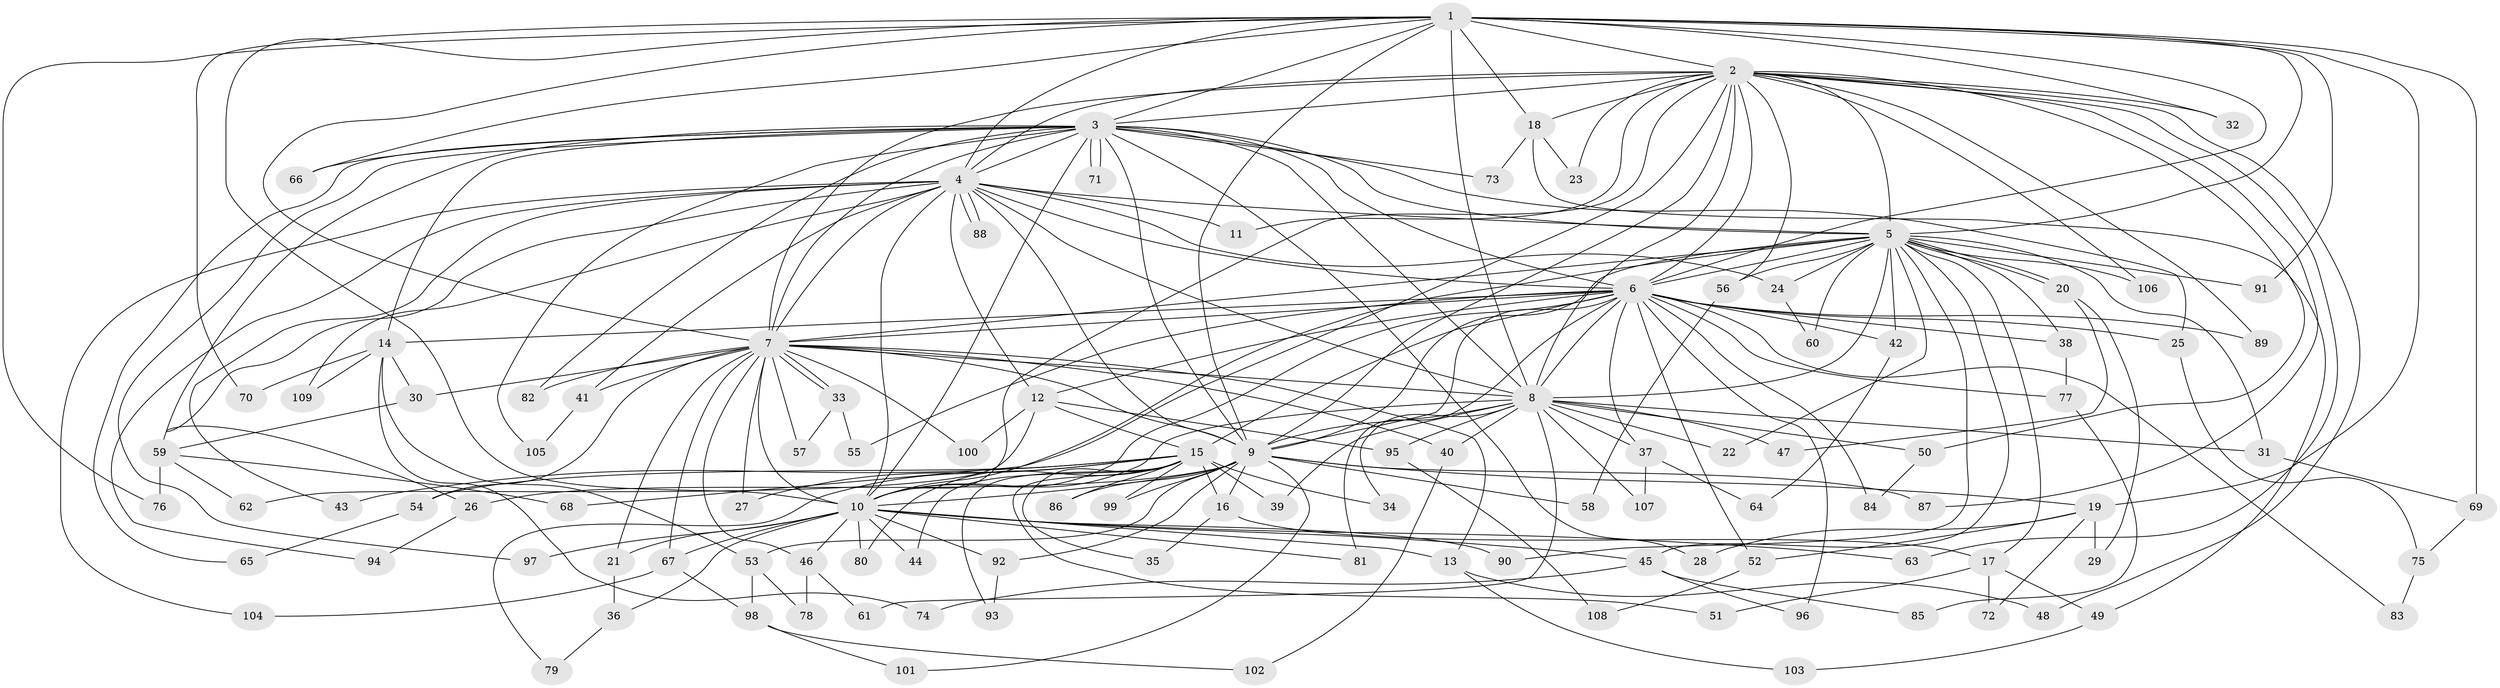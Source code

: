 // Generated by graph-tools (version 1.1) at 2025/11/02/27/25 16:11:04]
// undirected, 109 vertices, 243 edges
graph export_dot {
graph [start="1"]
  node [color=gray90,style=filled];
  1;
  2;
  3;
  4;
  5;
  6;
  7;
  8;
  9;
  10;
  11;
  12;
  13;
  14;
  15;
  16;
  17;
  18;
  19;
  20;
  21;
  22;
  23;
  24;
  25;
  26;
  27;
  28;
  29;
  30;
  31;
  32;
  33;
  34;
  35;
  36;
  37;
  38;
  39;
  40;
  41;
  42;
  43;
  44;
  45;
  46;
  47;
  48;
  49;
  50;
  51;
  52;
  53;
  54;
  55;
  56;
  57;
  58;
  59;
  60;
  61;
  62;
  63;
  64;
  65;
  66;
  67;
  68;
  69;
  70;
  71;
  72;
  73;
  74;
  75;
  76;
  77;
  78;
  79;
  80;
  81;
  82;
  83;
  84;
  85;
  86;
  87;
  88;
  89;
  90;
  91;
  92;
  93;
  94;
  95;
  96;
  97;
  98;
  99;
  100;
  101;
  102;
  103;
  104;
  105;
  106;
  107;
  108;
  109;
  1 -- 2;
  1 -- 3;
  1 -- 4;
  1 -- 5;
  1 -- 6;
  1 -- 7;
  1 -- 8;
  1 -- 9;
  1 -- 10;
  1 -- 18;
  1 -- 19;
  1 -- 32;
  1 -- 66;
  1 -- 69;
  1 -- 70;
  1 -- 76;
  1 -- 91;
  2 -- 3;
  2 -- 4;
  2 -- 5;
  2 -- 6;
  2 -- 7;
  2 -- 8;
  2 -- 9;
  2 -- 10;
  2 -- 11;
  2 -- 18;
  2 -- 23;
  2 -- 32;
  2 -- 48;
  2 -- 50;
  2 -- 56;
  2 -- 63;
  2 -- 68;
  2 -- 87;
  2 -- 89;
  2 -- 106;
  3 -- 4;
  3 -- 5;
  3 -- 6;
  3 -- 7;
  3 -- 8;
  3 -- 9;
  3 -- 10;
  3 -- 14;
  3 -- 25;
  3 -- 28;
  3 -- 59;
  3 -- 65;
  3 -- 66;
  3 -- 71;
  3 -- 71;
  3 -- 73;
  3 -- 82;
  3 -- 97;
  3 -- 105;
  4 -- 5;
  4 -- 6;
  4 -- 7;
  4 -- 8;
  4 -- 9;
  4 -- 10;
  4 -- 11;
  4 -- 12;
  4 -- 24;
  4 -- 26;
  4 -- 41;
  4 -- 43;
  4 -- 88;
  4 -- 88;
  4 -- 94;
  4 -- 104;
  4 -- 109;
  5 -- 6;
  5 -- 7;
  5 -- 8;
  5 -- 9;
  5 -- 10;
  5 -- 17;
  5 -- 20;
  5 -- 20;
  5 -- 22;
  5 -- 24;
  5 -- 31;
  5 -- 38;
  5 -- 42;
  5 -- 45;
  5 -- 56;
  5 -- 60;
  5 -- 90;
  5 -- 91;
  5 -- 106;
  6 -- 7;
  6 -- 8;
  6 -- 9;
  6 -- 10;
  6 -- 12;
  6 -- 14;
  6 -- 15;
  6 -- 25;
  6 -- 37;
  6 -- 38;
  6 -- 42;
  6 -- 52;
  6 -- 55;
  6 -- 77;
  6 -- 81;
  6 -- 83;
  6 -- 84;
  6 -- 89;
  6 -- 96;
  7 -- 8;
  7 -- 9;
  7 -- 10;
  7 -- 13;
  7 -- 21;
  7 -- 27;
  7 -- 30;
  7 -- 33;
  7 -- 33;
  7 -- 40;
  7 -- 41;
  7 -- 46;
  7 -- 54;
  7 -- 57;
  7 -- 67;
  7 -- 82;
  7 -- 100;
  8 -- 9;
  8 -- 10;
  8 -- 22;
  8 -- 31;
  8 -- 34;
  8 -- 37;
  8 -- 39;
  8 -- 40;
  8 -- 47;
  8 -- 50;
  8 -- 61;
  8 -- 95;
  8 -- 107;
  9 -- 10;
  9 -- 16;
  9 -- 19;
  9 -- 26;
  9 -- 53;
  9 -- 58;
  9 -- 86;
  9 -- 87;
  9 -- 92;
  9 -- 99;
  9 -- 101;
  10 -- 13;
  10 -- 21;
  10 -- 36;
  10 -- 44;
  10 -- 45;
  10 -- 46;
  10 -- 63;
  10 -- 67;
  10 -- 80;
  10 -- 81;
  10 -- 90;
  10 -- 92;
  10 -- 97;
  12 -- 15;
  12 -- 62;
  12 -- 95;
  12 -- 100;
  13 -- 48;
  13 -- 103;
  14 -- 30;
  14 -- 53;
  14 -- 70;
  14 -- 74;
  14 -- 109;
  15 -- 16;
  15 -- 27;
  15 -- 34;
  15 -- 35;
  15 -- 39;
  15 -- 43;
  15 -- 44;
  15 -- 51;
  15 -- 54;
  15 -- 79;
  15 -- 80;
  15 -- 86;
  15 -- 93;
  15 -- 99;
  16 -- 17;
  16 -- 35;
  17 -- 49;
  17 -- 51;
  17 -- 72;
  18 -- 23;
  18 -- 49;
  18 -- 73;
  19 -- 28;
  19 -- 29;
  19 -- 52;
  19 -- 72;
  20 -- 29;
  20 -- 47;
  21 -- 36;
  24 -- 60;
  25 -- 75;
  26 -- 94;
  30 -- 59;
  31 -- 69;
  33 -- 55;
  33 -- 57;
  36 -- 79;
  37 -- 64;
  37 -- 107;
  38 -- 77;
  40 -- 102;
  41 -- 105;
  42 -- 64;
  45 -- 74;
  45 -- 85;
  45 -- 96;
  46 -- 61;
  46 -- 78;
  49 -- 103;
  50 -- 84;
  52 -- 108;
  53 -- 78;
  53 -- 98;
  54 -- 65;
  56 -- 58;
  59 -- 62;
  59 -- 68;
  59 -- 76;
  67 -- 98;
  67 -- 104;
  69 -- 75;
  75 -- 83;
  77 -- 85;
  92 -- 93;
  95 -- 108;
  98 -- 101;
  98 -- 102;
}
